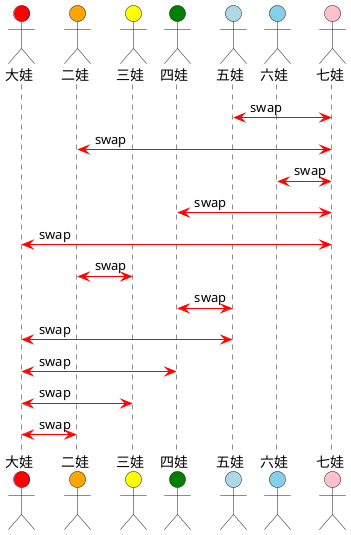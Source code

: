 ' https://www.bilibili.com/video/BV1zQ4y1d7dQ?p=16
' 12:45 ~ 13:46

@startuml
actor 大娃 as 1 #Red
actor 二娃 as 2 #Orange
actor 三娃 as 3 #Yellow
actor 四娃 as 4 #Green
actor 五娃 as 5 #LightBlue
actor 六娃 as 6 #SkyBlue
actor 七娃 as 7 #Pink

5 <-[#Red]> 7 : swap

2 <-[#Red]> 7 : swap

6 <-[#Red]> 7 : swap

4 <-[#Red]> 7 : swap

1 <-[#Red]> 7 : swap

2 <-[#Red]> 3 : swap

4 <-[#Red]> 5 : swap

1 <-[#Red]> 5 : swap

1 <-[#Red]> 4 : swap

1 <-[#Red]> 3 : swap

1 <-[#Red]> 2 : swap

@enduml

